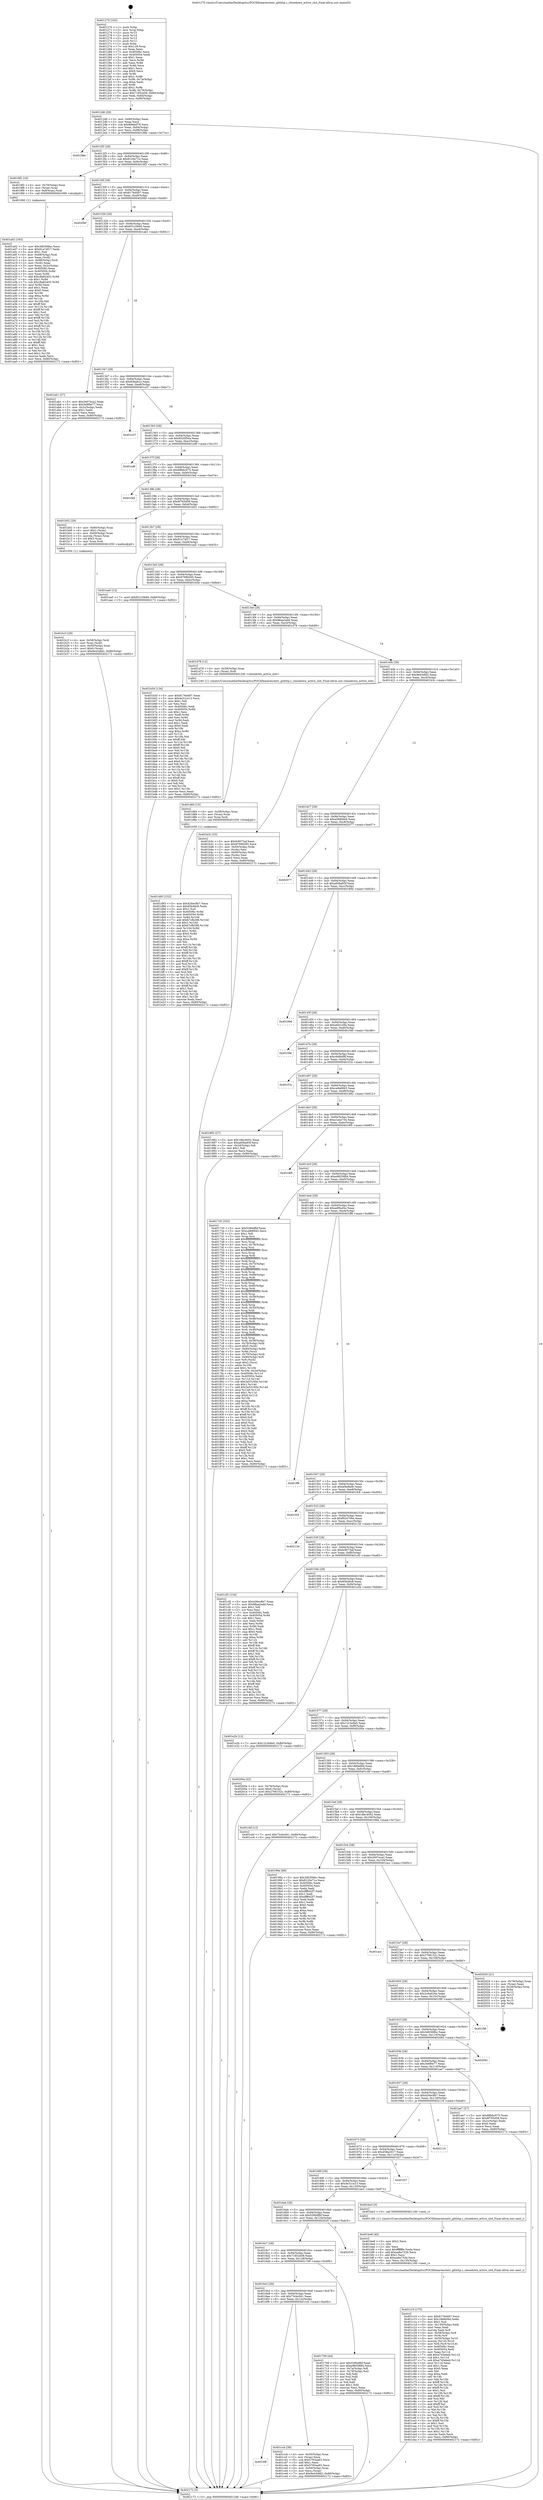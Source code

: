 digraph "0x401270" {
  label = "0x401270 (/mnt/c/Users/mathe/Desktop/tcc/POCII/binaries/extr_githttp.c_closedown_active_slot_Final-ollvm.out::main(0))"
  labelloc = "t"
  node[shape=record]

  Entry [label="",width=0.3,height=0.3,shape=circle,fillcolor=black,style=filled]
  "0x4012d6" [label="{
     0x4012d6 [29]\l
     | [instrs]\l
     &nbsp;&nbsp;0x4012d6 \<+3\>: mov -0x80(%rbp),%eax\l
     &nbsp;&nbsp;0x4012d9 \<+2\>: mov %eax,%ecx\l
     &nbsp;&nbsp;0x4012db \<+6\>: sub $0x806eef78,%ecx\l
     &nbsp;&nbsp;0x4012e1 \<+6\>: mov %eax,-0x94(%rbp)\l
     &nbsp;&nbsp;0x4012e7 \<+6\>: mov %ecx,-0x98(%rbp)\l
     &nbsp;&nbsp;0x4012ed \<+6\>: je 000000000040198e \<main+0x71e\>\l
  }"]
  "0x40198e" [label="{
     0x40198e\l
  }", style=dashed]
  "0x4012f3" [label="{
     0x4012f3 [28]\l
     | [instrs]\l
     &nbsp;&nbsp;0x4012f3 \<+5\>: jmp 00000000004012f8 \<main+0x88\>\l
     &nbsp;&nbsp;0x4012f8 \<+6\>: mov -0x94(%rbp),%eax\l
     &nbsp;&nbsp;0x4012fe \<+5\>: sub $0x8120e71e,%eax\l
     &nbsp;&nbsp;0x401303 \<+6\>: mov %eax,-0x9c(%rbp)\l
     &nbsp;&nbsp;0x401309 \<+6\>: je 00000000004019f2 \<main+0x782\>\l
  }"]
  Exit [label="",width=0.3,height=0.3,shape=circle,fillcolor=black,style=filled,peripheries=2]
  "0x4019f2" [label="{
     0x4019f2 [16]\l
     | [instrs]\l
     &nbsp;&nbsp;0x4019f2 \<+4\>: mov -0x70(%rbp),%rax\l
     &nbsp;&nbsp;0x4019f6 \<+3\>: mov (%rax),%rax\l
     &nbsp;&nbsp;0x4019f9 \<+4\>: mov 0x8(%rax),%rdi\l
     &nbsp;&nbsp;0x4019fd \<+5\>: call 0000000000401060 \<atoi@plt\>\l
     | [calls]\l
     &nbsp;&nbsp;0x401060 \{1\} (unknown)\l
  }"]
  "0x40130f" [label="{
     0x40130f [28]\l
     | [instrs]\l
     &nbsp;&nbsp;0x40130f \<+5\>: jmp 0000000000401314 \<main+0xa4\>\l
     &nbsp;&nbsp;0x401314 \<+6\>: mov -0x94(%rbp),%eax\l
     &nbsp;&nbsp;0x40131a \<+5\>: sub $0x8176d497,%eax\l
     &nbsp;&nbsp;0x40131f \<+6\>: mov %eax,-0xa0(%rbp)\l
     &nbsp;&nbsp;0x401325 \<+6\>: je 00000000004020bf \<main+0xe4f\>\l
  }"]
  "0x401d93" [label="{
     0x401d93 [152]\l
     | [instrs]\l
     &nbsp;&nbsp;0x401d93 \<+5\>: mov $0x426ec8b7,%ecx\l
     &nbsp;&nbsp;0x401d98 \<+5\>: mov $0x85b46c8,%edx\l
     &nbsp;&nbsp;0x401d9d \<+3\>: mov $0x1,%sil\l
     &nbsp;&nbsp;0x401da0 \<+8\>: mov 0x40506c,%r8d\l
     &nbsp;&nbsp;0x401da8 \<+8\>: mov 0x405054,%r9d\l
     &nbsp;&nbsp;0x401db0 \<+3\>: mov %r8d,%r10d\l
     &nbsp;&nbsp;0x401db3 \<+7\>: add $0xb7cfb298,%r10d\l
     &nbsp;&nbsp;0x401dba \<+4\>: sub $0x1,%r10d\l
     &nbsp;&nbsp;0x401dbe \<+7\>: sub $0xb7cfb298,%r10d\l
     &nbsp;&nbsp;0x401dc5 \<+4\>: imul %r10d,%r8d\l
     &nbsp;&nbsp;0x401dc9 \<+4\>: and $0x1,%r8d\l
     &nbsp;&nbsp;0x401dcd \<+4\>: cmp $0x0,%r8d\l
     &nbsp;&nbsp;0x401dd1 \<+4\>: sete %r11b\l
     &nbsp;&nbsp;0x401dd5 \<+4\>: cmp $0xa,%r9d\l
     &nbsp;&nbsp;0x401dd9 \<+3\>: setl %bl\l
     &nbsp;&nbsp;0x401ddc \<+3\>: mov %r11b,%r14b\l
     &nbsp;&nbsp;0x401ddf \<+4\>: xor $0xff,%r14b\l
     &nbsp;&nbsp;0x401de3 \<+3\>: mov %bl,%r15b\l
     &nbsp;&nbsp;0x401de6 \<+4\>: xor $0xff,%r15b\l
     &nbsp;&nbsp;0x401dea \<+4\>: xor $0x1,%sil\l
     &nbsp;&nbsp;0x401dee \<+3\>: mov %r14b,%r12b\l
     &nbsp;&nbsp;0x401df1 \<+4\>: and $0xff,%r12b\l
     &nbsp;&nbsp;0x401df5 \<+3\>: and %sil,%r11b\l
     &nbsp;&nbsp;0x401df8 \<+3\>: mov %r15b,%r13b\l
     &nbsp;&nbsp;0x401dfb \<+4\>: and $0xff,%r13b\l
     &nbsp;&nbsp;0x401dff \<+3\>: and %sil,%bl\l
     &nbsp;&nbsp;0x401e02 \<+3\>: or %r11b,%r12b\l
     &nbsp;&nbsp;0x401e05 \<+3\>: or %bl,%r13b\l
     &nbsp;&nbsp;0x401e08 \<+3\>: xor %r13b,%r12b\l
     &nbsp;&nbsp;0x401e0b \<+3\>: or %r15b,%r14b\l
     &nbsp;&nbsp;0x401e0e \<+4\>: xor $0xff,%r14b\l
     &nbsp;&nbsp;0x401e12 \<+4\>: or $0x1,%sil\l
     &nbsp;&nbsp;0x401e16 \<+3\>: and %sil,%r14b\l
     &nbsp;&nbsp;0x401e19 \<+3\>: or %r14b,%r12b\l
     &nbsp;&nbsp;0x401e1c \<+4\>: test $0x1,%r12b\l
     &nbsp;&nbsp;0x401e20 \<+3\>: cmovne %edx,%ecx\l
     &nbsp;&nbsp;0x401e23 \<+3\>: mov %ecx,-0x80(%rbp)\l
     &nbsp;&nbsp;0x401e26 \<+5\>: jmp 0000000000402172 \<main+0xf02\>\l
  }"]
  "0x4020bf" [label="{
     0x4020bf\l
  }", style=dashed]
  "0x40132b" [label="{
     0x40132b [28]\l
     | [instrs]\l
     &nbsp;&nbsp;0x40132b \<+5\>: jmp 0000000000401330 \<main+0xc0\>\l
     &nbsp;&nbsp;0x401330 \<+6\>: mov -0x94(%rbp),%eax\l
     &nbsp;&nbsp;0x401336 \<+5\>: sub $0x831c5840,%eax\l
     &nbsp;&nbsp;0x40133b \<+6\>: mov %eax,-0xa4(%rbp)\l
     &nbsp;&nbsp;0x401341 \<+6\>: je 0000000000401ab1 \<main+0x841\>\l
  }"]
  "0x401d84" [label="{
     0x401d84 [15]\l
     | [instrs]\l
     &nbsp;&nbsp;0x401d84 \<+4\>: mov -0x58(%rbp),%rax\l
     &nbsp;&nbsp;0x401d88 \<+3\>: mov (%rax),%rax\l
     &nbsp;&nbsp;0x401d8b \<+3\>: mov %rax,%rdi\l
     &nbsp;&nbsp;0x401d8e \<+5\>: call 0000000000401030 \<free@plt\>\l
     | [calls]\l
     &nbsp;&nbsp;0x401030 \{1\} (unknown)\l
  }"]
  "0x401ab1" [label="{
     0x401ab1 [27]\l
     | [instrs]\l
     &nbsp;&nbsp;0x401ab1 \<+5\>: mov $0x2607eca2,%eax\l
     &nbsp;&nbsp;0x401ab6 \<+5\>: mov $0x3e8f0e77,%ecx\l
     &nbsp;&nbsp;0x401abb \<+3\>: mov -0x2c(%rbp),%edx\l
     &nbsp;&nbsp;0x401abe \<+3\>: cmp $0x1,%edx\l
     &nbsp;&nbsp;0x401ac1 \<+3\>: cmovl %ecx,%eax\l
     &nbsp;&nbsp;0x401ac4 \<+3\>: mov %eax,-0x80(%rbp)\l
     &nbsp;&nbsp;0x401ac7 \<+5\>: jmp 0000000000402172 \<main+0xf02\>\l
  }"]
  "0x401347" [label="{
     0x401347 [28]\l
     | [instrs]\l
     &nbsp;&nbsp;0x401347 \<+5\>: jmp 000000000040134c \<main+0xdc\>\l
     &nbsp;&nbsp;0x40134c \<+6\>: mov -0x94(%rbp),%eax\l
     &nbsp;&nbsp;0x401352 \<+5\>: sub $0x83bafccc,%eax\l
     &nbsp;&nbsp;0x401357 \<+6\>: mov %eax,-0xa8(%rbp)\l
     &nbsp;&nbsp;0x40135d \<+6\>: je 0000000000401e37 \<main+0xbc7\>\l
  }"]
  "0x4016ff" [label="{
     0x4016ff\l
  }", style=dashed]
  "0x401e37" [label="{
     0x401e37\l
  }", style=dashed]
  "0x401363" [label="{
     0x401363 [28]\l
     | [instrs]\l
     &nbsp;&nbsp;0x401363 \<+5\>: jmp 0000000000401368 \<main+0xf8\>\l
     &nbsp;&nbsp;0x401368 \<+6\>: mov -0x94(%rbp),%eax\l
     &nbsp;&nbsp;0x40136e \<+5\>: sub $0x8520f5ea,%eax\l
     &nbsp;&nbsp;0x401373 \<+6\>: mov %eax,-0xac(%rbp)\l
     &nbsp;&nbsp;0x401379 \<+6\>: je 0000000000401e8f \<main+0xc1f\>\l
  }"]
  "0x401ccb" [label="{
     0x401ccb [39]\l
     | [instrs]\l
     &nbsp;&nbsp;0x401ccb \<+4\>: mov -0x50(%rbp),%rax\l
     &nbsp;&nbsp;0x401ccf \<+2\>: mov (%rax),%ecx\l
     &nbsp;&nbsp;0x401cd1 \<+6\>: sub $0x5793aa93,%ecx\l
     &nbsp;&nbsp;0x401cd7 \<+3\>: add $0x1,%ecx\l
     &nbsp;&nbsp;0x401cda \<+6\>: add $0x5793aa93,%ecx\l
     &nbsp;&nbsp;0x401ce0 \<+4\>: mov -0x50(%rbp),%rax\l
     &nbsp;&nbsp;0x401ce4 \<+2\>: mov %ecx,(%rax)\l
     &nbsp;&nbsp;0x401ce6 \<+7\>: movl $0x9e43dfd2,-0x80(%rbp)\l
     &nbsp;&nbsp;0x401ced \<+5\>: jmp 0000000000402172 \<main+0xf02\>\l
  }"]
  "0x401e8f" [label="{
     0x401e8f\l
  }", style=dashed]
  "0x40137f" [label="{
     0x40137f [28]\l
     | [instrs]\l
     &nbsp;&nbsp;0x40137f \<+5\>: jmp 0000000000401384 \<main+0x114\>\l
     &nbsp;&nbsp;0x401384 \<+6\>: mov -0x94(%rbp),%eax\l
     &nbsp;&nbsp;0x40138a \<+5\>: sub $0x88bbc075,%eax\l
     &nbsp;&nbsp;0x40138f \<+6\>: mov %eax,-0xb0(%rbp)\l
     &nbsp;&nbsp;0x401395 \<+6\>: je 0000000000401fed \<main+0xd7d\>\l
  }"]
  "0x401c10" [label="{
     0x401c10 [175]\l
     | [instrs]\l
     &nbsp;&nbsp;0x401c10 \<+5\>: mov $0x8176d497,%ecx\l
     &nbsp;&nbsp;0x401c15 \<+5\>: mov $0x186fe06d,%edx\l
     &nbsp;&nbsp;0x401c1a \<+3\>: mov $0x1,%sil\l
     &nbsp;&nbsp;0x401c1d \<+6\>: mov -0x130(%rbp),%edi\l
     &nbsp;&nbsp;0x401c23 \<+3\>: imul %eax,%edi\l
     &nbsp;&nbsp;0x401c26 \<+3\>: movslq %edi,%r8\l
     &nbsp;&nbsp;0x401c29 \<+4\>: mov -0x58(%rbp),%r9\l
     &nbsp;&nbsp;0x401c2d \<+3\>: mov (%r9),%r9\l
     &nbsp;&nbsp;0x401c30 \<+4\>: mov -0x50(%rbp),%r10\l
     &nbsp;&nbsp;0x401c34 \<+3\>: movslq (%r10),%r10\l
     &nbsp;&nbsp;0x401c37 \<+4\>: mov %r8,(%r9,%r10,8)\l
     &nbsp;&nbsp;0x401c3b \<+7\>: mov 0x40506c,%eax\l
     &nbsp;&nbsp;0x401c42 \<+7\>: mov 0x405054,%edi\l
     &nbsp;&nbsp;0x401c49 \<+3\>: mov %eax,%r11d\l
     &nbsp;&nbsp;0x401c4c \<+7\>: add $0xa745ebeb,%r11d\l
     &nbsp;&nbsp;0x401c53 \<+4\>: sub $0x1,%r11d\l
     &nbsp;&nbsp;0x401c57 \<+7\>: sub $0xa745ebeb,%r11d\l
     &nbsp;&nbsp;0x401c5e \<+4\>: imul %r11d,%eax\l
     &nbsp;&nbsp;0x401c62 \<+3\>: and $0x1,%eax\l
     &nbsp;&nbsp;0x401c65 \<+3\>: cmp $0x0,%eax\l
     &nbsp;&nbsp;0x401c68 \<+3\>: sete %bl\l
     &nbsp;&nbsp;0x401c6b \<+3\>: cmp $0xa,%edi\l
     &nbsp;&nbsp;0x401c6e \<+4\>: setl %r14b\l
     &nbsp;&nbsp;0x401c72 \<+3\>: mov %bl,%r15b\l
     &nbsp;&nbsp;0x401c75 \<+4\>: xor $0xff,%r15b\l
     &nbsp;&nbsp;0x401c79 \<+3\>: mov %r14b,%r12b\l
     &nbsp;&nbsp;0x401c7c \<+4\>: xor $0xff,%r12b\l
     &nbsp;&nbsp;0x401c80 \<+4\>: xor $0x1,%sil\l
     &nbsp;&nbsp;0x401c84 \<+3\>: mov %r15b,%r13b\l
     &nbsp;&nbsp;0x401c87 \<+4\>: and $0xff,%r13b\l
     &nbsp;&nbsp;0x401c8b \<+3\>: and %sil,%bl\l
     &nbsp;&nbsp;0x401c8e \<+3\>: mov %r12b,%al\l
     &nbsp;&nbsp;0x401c91 \<+2\>: and $0xff,%al\l
     &nbsp;&nbsp;0x401c93 \<+3\>: and %sil,%r14b\l
     &nbsp;&nbsp;0x401c96 \<+3\>: or %bl,%r13b\l
     &nbsp;&nbsp;0x401c99 \<+3\>: or %r14b,%al\l
     &nbsp;&nbsp;0x401c9c \<+3\>: xor %al,%r13b\l
     &nbsp;&nbsp;0x401c9f \<+3\>: or %r12b,%r15b\l
     &nbsp;&nbsp;0x401ca2 \<+4\>: xor $0xff,%r15b\l
     &nbsp;&nbsp;0x401ca6 \<+4\>: or $0x1,%sil\l
     &nbsp;&nbsp;0x401caa \<+3\>: and %sil,%r15b\l
     &nbsp;&nbsp;0x401cad \<+3\>: or %r15b,%r13b\l
     &nbsp;&nbsp;0x401cb0 \<+4\>: test $0x1,%r13b\l
     &nbsp;&nbsp;0x401cb4 \<+3\>: cmovne %edx,%ecx\l
     &nbsp;&nbsp;0x401cb7 \<+3\>: mov %ecx,-0x80(%rbp)\l
     &nbsp;&nbsp;0x401cba \<+5\>: jmp 0000000000402172 \<main+0xf02\>\l
  }"]
  "0x401fed" [label="{
     0x401fed\l
  }", style=dashed]
  "0x40139b" [label="{
     0x40139b [28]\l
     | [instrs]\l
     &nbsp;&nbsp;0x40139b \<+5\>: jmp 00000000004013a0 \<main+0x130\>\l
     &nbsp;&nbsp;0x4013a0 \<+6\>: mov -0x94(%rbp),%eax\l
     &nbsp;&nbsp;0x4013a6 \<+5\>: sub $0x8f765d58,%eax\l
     &nbsp;&nbsp;0x4013ab \<+6\>: mov %eax,-0xb4(%rbp)\l
     &nbsp;&nbsp;0x4013b1 \<+6\>: je 0000000000401b02 \<main+0x892\>\l
  }"]
  "0x401be8" [label="{
     0x401be8 [40]\l
     | [instrs]\l
     &nbsp;&nbsp;0x401be8 \<+5\>: mov $0x2,%ecx\l
     &nbsp;&nbsp;0x401bed \<+1\>: cltd\l
     &nbsp;&nbsp;0x401bee \<+2\>: idiv %ecx\l
     &nbsp;&nbsp;0x401bf0 \<+6\>: imul $0xfffffffe,%edx,%ecx\l
     &nbsp;&nbsp;0x401bf6 \<+6\>: add $0xea8a732b,%ecx\l
     &nbsp;&nbsp;0x401bfc \<+3\>: add $0x1,%ecx\l
     &nbsp;&nbsp;0x401bff \<+6\>: sub $0xea8a732b,%ecx\l
     &nbsp;&nbsp;0x401c05 \<+6\>: mov %ecx,-0x130(%rbp)\l
     &nbsp;&nbsp;0x401c0b \<+5\>: call 0000000000401160 \<next_i\>\l
     | [calls]\l
     &nbsp;&nbsp;0x401160 \{1\} (/mnt/c/Users/mathe/Desktop/tcc/POCII/binaries/extr_githttp.c_closedown_active_slot_Final-ollvm.out::next_i)\l
  }"]
  "0x401b02" [label="{
     0x401b02 [29]\l
     | [instrs]\l
     &nbsp;&nbsp;0x401b02 \<+4\>: mov -0x60(%rbp),%rax\l
     &nbsp;&nbsp;0x401b06 \<+6\>: movl $0x1,(%rax)\l
     &nbsp;&nbsp;0x401b0c \<+4\>: mov -0x60(%rbp),%rax\l
     &nbsp;&nbsp;0x401b10 \<+3\>: movslq (%rax),%rax\l
     &nbsp;&nbsp;0x401b13 \<+4\>: shl $0x3,%rax\l
     &nbsp;&nbsp;0x401b17 \<+3\>: mov %rax,%rdi\l
     &nbsp;&nbsp;0x401b1a \<+5\>: call 0000000000401050 \<malloc@plt\>\l
     | [calls]\l
     &nbsp;&nbsp;0x401050 \{1\} (unknown)\l
  }"]
  "0x4013b7" [label="{
     0x4013b7 [28]\l
     | [instrs]\l
     &nbsp;&nbsp;0x4013b7 \<+5\>: jmp 00000000004013bc \<main+0x14c\>\l
     &nbsp;&nbsp;0x4013bc \<+6\>: mov -0x94(%rbp),%eax\l
     &nbsp;&nbsp;0x4013c2 \<+5\>: sub $0x91a74f17,%eax\l
     &nbsp;&nbsp;0x4013c7 \<+6\>: mov %eax,-0xb8(%rbp)\l
     &nbsp;&nbsp;0x4013cd \<+6\>: je 0000000000401aa5 \<main+0x835\>\l
  }"]
  "0x401b1f" [label="{
     0x401b1f [29]\l
     | [instrs]\l
     &nbsp;&nbsp;0x401b1f \<+4\>: mov -0x58(%rbp),%rdi\l
     &nbsp;&nbsp;0x401b23 \<+3\>: mov %rax,(%rdi)\l
     &nbsp;&nbsp;0x401b26 \<+4\>: mov -0x50(%rbp),%rax\l
     &nbsp;&nbsp;0x401b2a \<+6\>: movl $0x0,(%rax)\l
     &nbsp;&nbsp;0x401b30 \<+7\>: movl $0x9e43dfd2,-0x80(%rbp)\l
     &nbsp;&nbsp;0x401b37 \<+5\>: jmp 0000000000402172 \<main+0xf02\>\l
  }"]
  "0x401aa5" [label="{
     0x401aa5 [12]\l
     | [instrs]\l
     &nbsp;&nbsp;0x401aa5 \<+7\>: movl $0x831c5840,-0x80(%rbp)\l
     &nbsp;&nbsp;0x401aac \<+5\>: jmp 0000000000402172 \<main+0xf02\>\l
  }"]
  "0x4013d3" [label="{
     0x4013d3 [28]\l
     | [instrs]\l
     &nbsp;&nbsp;0x4013d3 \<+5\>: jmp 00000000004013d8 \<main+0x168\>\l
     &nbsp;&nbsp;0x4013d8 \<+6\>: mov -0x94(%rbp),%eax\l
     &nbsp;&nbsp;0x4013de \<+5\>: sub $0x97690265,%eax\l
     &nbsp;&nbsp;0x4013e3 \<+6\>: mov %eax,-0xbc(%rbp)\l
     &nbsp;&nbsp;0x4013e9 \<+6\>: je 0000000000401b5d \<main+0x8ed\>\l
  }"]
  "0x401a02" [label="{
     0x401a02 [163]\l
     | [instrs]\l
     &nbsp;&nbsp;0x401a02 \<+5\>: mov $0x3d0306bc,%ecx\l
     &nbsp;&nbsp;0x401a07 \<+5\>: mov $0x91a74f17,%edx\l
     &nbsp;&nbsp;0x401a0c \<+3\>: mov $0x1,%sil\l
     &nbsp;&nbsp;0x401a0f \<+4\>: mov -0x68(%rbp),%rdi\l
     &nbsp;&nbsp;0x401a13 \<+2\>: mov %eax,(%rdi)\l
     &nbsp;&nbsp;0x401a15 \<+4\>: mov -0x68(%rbp),%rdi\l
     &nbsp;&nbsp;0x401a19 \<+2\>: mov (%rdi),%eax\l
     &nbsp;&nbsp;0x401a1b \<+3\>: mov %eax,-0x2c(%rbp)\l
     &nbsp;&nbsp;0x401a1e \<+7\>: mov 0x40506c,%eax\l
     &nbsp;&nbsp;0x401a25 \<+8\>: mov 0x405054,%r8d\l
     &nbsp;&nbsp;0x401a2d \<+3\>: mov %eax,%r9d\l
     &nbsp;&nbsp;0x401a30 \<+7\>: add $0xc8a82403,%r9d\l
     &nbsp;&nbsp;0x401a37 \<+4\>: sub $0x1,%r9d\l
     &nbsp;&nbsp;0x401a3b \<+7\>: sub $0xc8a82403,%r9d\l
     &nbsp;&nbsp;0x401a42 \<+4\>: imul %r9d,%eax\l
     &nbsp;&nbsp;0x401a46 \<+3\>: and $0x1,%eax\l
     &nbsp;&nbsp;0x401a49 \<+3\>: cmp $0x0,%eax\l
     &nbsp;&nbsp;0x401a4c \<+4\>: sete %r10b\l
     &nbsp;&nbsp;0x401a50 \<+4\>: cmp $0xa,%r8d\l
     &nbsp;&nbsp;0x401a54 \<+4\>: setl %r11b\l
     &nbsp;&nbsp;0x401a58 \<+3\>: mov %r10b,%bl\l
     &nbsp;&nbsp;0x401a5b \<+3\>: xor $0xff,%bl\l
     &nbsp;&nbsp;0x401a5e \<+3\>: mov %r11b,%r14b\l
     &nbsp;&nbsp;0x401a61 \<+4\>: xor $0xff,%r14b\l
     &nbsp;&nbsp;0x401a65 \<+4\>: xor $0x1,%sil\l
     &nbsp;&nbsp;0x401a69 \<+3\>: mov %bl,%r15b\l
     &nbsp;&nbsp;0x401a6c \<+4\>: and $0xff,%r15b\l
     &nbsp;&nbsp;0x401a70 \<+3\>: and %sil,%r10b\l
     &nbsp;&nbsp;0x401a73 \<+3\>: mov %r14b,%r12b\l
     &nbsp;&nbsp;0x401a76 \<+4\>: and $0xff,%r12b\l
     &nbsp;&nbsp;0x401a7a \<+3\>: and %sil,%r11b\l
     &nbsp;&nbsp;0x401a7d \<+3\>: or %r10b,%r15b\l
     &nbsp;&nbsp;0x401a80 \<+3\>: or %r11b,%r12b\l
     &nbsp;&nbsp;0x401a83 \<+3\>: xor %r12b,%r15b\l
     &nbsp;&nbsp;0x401a86 \<+3\>: or %r14b,%bl\l
     &nbsp;&nbsp;0x401a89 \<+3\>: xor $0xff,%bl\l
     &nbsp;&nbsp;0x401a8c \<+4\>: or $0x1,%sil\l
     &nbsp;&nbsp;0x401a90 \<+3\>: and %sil,%bl\l
     &nbsp;&nbsp;0x401a93 \<+3\>: or %bl,%r15b\l
     &nbsp;&nbsp;0x401a96 \<+4\>: test $0x1,%r15b\l
     &nbsp;&nbsp;0x401a9a \<+3\>: cmovne %edx,%ecx\l
     &nbsp;&nbsp;0x401a9d \<+3\>: mov %ecx,-0x80(%rbp)\l
     &nbsp;&nbsp;0x401aa0 \<+5\>: jmp 0000000000402172 \<main+0xf02\>\l
  }"]
  "0x401b5d" [label="{
     0x401b5d [134]\l
     | [instrs]\l
     &nbsp;&nbsp;0x401b5d \<+5\>: mov $0x8176d497,%eax\l
     &nbsp;&nbsp;0x401b62 \<+5\>: mov $0x4e31ce13,%ecx\l
     &nbsp;&nbsp;0x401b67 \<+2\>: mov $0x1,%dl\l
     &nbsp;&nbsp;0x401b69 \<+2\>: xor %esi,%esi\l
     &nbsp;&nbsp;0x401b6b \<+7\>: mov 0x40506c,%edi\l
     &nbsp;&nbsp;0x401b72 \<+8\>: mov 0x405054,%r8d\l
     &nbsp;&nbsp;0x401b7a \<+3\>: sub $0x1,%esi\l
     &nbsp;&nbsp;0x401b7d \<+3\>: mov %edi,%r9d\l
     &nbsp;&nbsp;0x401b80 \<+3\>: add %esi,%r9d\l
     &nbsp;&nbsp;0x401b83 \<+4\>: imul %r9d,%edi\l
     &nbsp;&nbsp;0x401b87 \<+3\>: and $0x1,%edi\l
     &nbsp;&nbsp;0x401b8a \<+3\>: cmp $0x0,%edi\l
     &nbsp;&nbsp;0x401b8d \<+4\>: sete %r10b\l
     &nbsp;&nbsp;0x401b91 \<+4\>: cmp $0xa,%r8d\l
     &nbsp;&nbsp;0x401b95 \<+4\>: setl %r11b\l
     &nbsp;&nbsp;0x401b99 \<+3\>: mov %r10b,%bl\l
     &nbsp;&nbsp;0x401b9c \<+3\>: xor $0xff,%bl\l
     &nbsp;&nbsp;0x401b9f \<+3\>: mov %r11b,%r14b\l
     &nbsp;&nbsp;0x401ba2 \<+4\>: xor $0xff,%r14b\l
     &nbsp;&nbsp;0x401ba6 \<+3\>: xor $0x0,%dl\l
     &nbsp;&nbsp;0x401ba9 \<+3\>: mov %bl,%r15b\l
     &nbsp;&nbsp;0x401bac \<+4\>: and $0x0,%r15b\l
     &nbsp;&nbsp;0x401bb0 \<+3\>: and %dl,%r10b\l
     &nbsp;&nbsp;0x401bb3 \<+3\>: mov %r14b,%r12b\l
     &nbsp;&nbsp;0x401bb6 \<+4\>: and $0x0,%r12b\l
     &nbsp;&nbsp;0x401bba \<+3\>: and %dl,%r11b\l
     &nbsp;&nbsp;0x401bbd \<+3\>: or %r10b,%r15b\l
     &nbsp;&nbsp;0x401bc0 \<+3\>: or %r11b,%r12b\l
     &nbsp;&nbsp;0x401bc3 \<+3\>: xor %r12b,%r15b\l
     &nbsp;&nbsp;0x401bc6 \<+3\>: or %r14b,%bl\l
     &nbsp;&nbsp;0x401bc9 \<+3\>: xor $0xff,%bl\l
     &nbsp;&nbsp;0x401bcc \<+3\>: or $0x0,%dl\l
     &nbsp;&nbsp;0x401bcf \<+2\>: and %dl,%bl\l
     &nbsp;&nbsp;0x401bd1 \<+3\>: or %bl,%r15b\l
     &nbsp;&nbsp;0x401bd4 \<+4\>: test $0x1,%r15b\l
     &nbsp;&nbsp;0x401bd8 \<+3\>: cmovne %ecx,%eax\l
     &nbsp;&nbsp;0x401bdb \<+3\>: mov %eax,-0x80(%rbp)\l
     &nbsp;&nbsp;0x401bde \<+5\>: jmp 0000000000402172 \<main+0xf02\>\l
  }"]
  "0x4013ef" [label="{
     0x4013ef [28]\l
     | [instrs]\l
     &nbsp;&nbsp;0x4013ef \<+5\>: jmp 00000000004013f4 \<main+0x184\>\l
     &nbsp;&nbsp;0x4013f4 \<+6\>: mov -0x94(%rbp),%eax\l
     &nbsp;&nbsp;0x4013fa \<+5\>: sub $0x98aa2edd,%eax\l
     &nbsp;&nbsp;0x4013ff \<+6\>: mov %eax,-0xc0(%rbp)\l
     &nbsp;&nbsp;0x401405 \<+6\>: je 0000000000401d78 \<main+0xb08\>\l
  }"]
  "0x401270" [label="{
     0x401270 [102]\l
     | [instrs]\l
     &nbsp;&nbsp;0x401270 \<+1\>: push %rbp\l
     &nbsp;&nbsp;0x401271 \<+3\>: mov %rsp,%rbp\l
     &nbsp;&nbsp;0x401274 \<+2\>: push %r15\l
     &nbsp;&nbsp;0x401276 \<+2\>: push %r14\l
     &nbsp;&nbsp;0x401278 \<+2\>: push %r13\l
     &nbsp;&nbsp;0x40127a \<+2\>: push %r12\l
     &nbsp;&nbsp;0x40127c \<+1\>: push %rbx\l
     &nbsp;&nbsp;0x40127d \<+7\>: sub $0x128,%rsp\l
     &nbsp;&nbsp;0x401284 \<+2\>: xor %eax,%eax\l
     &nbsp;&nbsp;0x401286 \<+7\>: mov 0x40506c,%ecx\l
     &nbsp;&nbsp;0x40128d \<+7\>: mov 0x405054,%edx\l
     &nbsp;&nbsp;0x401294 \<+3\>: sub $0x1,%eax\l
     &nbsp;&nbsp;0x401297 \<+3\>: mov %ecx,%r8d\l
     &nbsp;&nbsp;0x40129a \<+3\>: add %eax,%r8d\l
     &nbsp;&nbsp;0x40129d \<+4\>: imul %r8d,%ecx\l
     &nbsp;&nbsp;0x4012a1 \<+3\>: and $0x1,%ecx\l
     &nbsp;&nbsp;0x4012a4 \<+3\>: cmp $0x0,%ecx\l
     &nbsp;&nbsp;0x4012a7 \<+4\>: sete %r9b\l
     &nbsp;&nbsp;0x4012ab \<+4\>: and $0x1,%r9b\l
     &nbsp;&nbsp;0x4012af \<+4\>: mov %r9b,-0x7a(%rbp)\l
     &nbsp;&nbsp;0x4012b3 \<+3\>: cmp $0xa,%edx\l
     &nbsp;&nbsp;0x4012b6 \<+4\>: setl %r9b\l
     &nbsp;&nbsp;0x4012ba \<+4\>: and $0x1,%r9b\l
     &nbsp;&nbsp;0x4012be \<+4\>: mov %r9b,-0x79(%rbp)\l
     &nbsp;&nbsp;0x4012c2 \<+7\>: movl $0x71852e58,-0x80(%rbp)\l
     &nbsp;&nbsp;0x4012c9 \<+6\>: mov %edi,-0x84(%rbp)\l
     &nbsp;&nbsp;0x4012cf \<+7\>: mov %rsi,-0x90(%rbp)\l
  }"]
  "0x401d78" [label="{
     0x401d78 [12]\l
     | [instrs]\l
     &nbsp;&nbsp;0x401d78 \<+4\>: mov -0x58(%rbp),%rax\l
     &nbsp;&nbsp;0x401d7c \<+3\>: mov (%rax),%rdi\l
     &nbsp;&nbsp;0x401d7f \<+5\>: call 0000000000401240 \<closedown_active_slot\>\l
     | [calls]\l
     &nbsp;&nbsp;0x401240 \{1\} (/mnt/c/Users/mathe/Desktop/tcc/POCII/binaries/extr_githttp.c_closedown_active_slot_Final-ollvm.out::closedown_active_slot)\l
  }"]
  "0x40140b" [label="{
     0x40140b [28]\l
     | [instrs]\l
     &nbsp;&nbsp;0x40140b \<+5\>: jmp 0000000000401410 \<main+0x1a0\>\l
     &nbsp;&nbsp;0x401410 \<+6\>: mov -0x94(%rbp),%eax\l
     &nbsp;&nbsp;0x401416 \<+5\>: sub $0x9e43dfd2,%eax\l
     &nbsp;&nbsp;0x40141b \<+6\>: mov %eax,-0xc4(%rbp)\l
     &nbsp;&nbsp;0x401421 \<+6\>: je 0000000000401b3c \<main+0x8cc\>\l
  }"]
  "0x402172" [label="{
     0x402172 [5]\l
     | [instrs]\l
     &nbsp;&nbsp;0x402172 \<+5\>: jmp 00000000004012d6 \<main+0x66\>\l
  }"]
  "0x401b3c" [label="{
     0x401b3c [33]\l
     | [instrs]\l
     &nbsp;&nbsp;0x401b3c \<+5\>: mov $0xfc9073af,%eax\l
     &nbsp;&nbsp;0x401b41 \<+5\>: mov $0x97690265,%ecx\l
     &nbsp;&nbsp;0x401b46 \<+4\>: mov -0x50(%rbp),%rdx\l
     &nbsp;&nbsp;0x401b4a \<+2\>: mov (%rdx),%esi\l
     &nbsp;&nbsp;0x401b4c \<+4\>: mov -0x60(%rbp),%rdx\l
     &nbsp;&nbsp;0x401b50 \<+2\>: cmp (%rdx),%esi\l
     &nbsp;&nbsp;0x401b52 \<+3\>: cmovl %ecx,%eax\l
     &nbsp;&nbsp;0x401b55 \<+3\>: mov %eax,-0x80(%rbp)\l
     &nbsp;&nbsp;0x401b58 \<+5\>: jmp 0000000000402172 \<main+0xf02\>\l
  }"]
  "0x401427" [label="{
     0x401427 [28]\l
     | [instrs]\l
     &nbsp;&nbsp;0x401427 \<+5\>: jmp 000000000040142c \<main+0x1bc\>\l
     &nbsp;&nbsp;0x40142c \<+6\>: mov -0x94(%rbp),%eax\l
     &nbsp;&nbsp;0x401432 \<+5\>: sub $0xa5660dc6,%eax\l
     &nbsp;&nbsp;0x401437 \<+6\>: mov %eax,-0xc8(%rbp)\l
     &nbsp;&nbsp;0x40143d \<+6\>: je 0000000000402077 \<main+0xe07\>\l
  }"]
  "0x4016e3" [label="{
     0x4016e3 [28]\l
     | [instrs]\l
     &nbsp;&nbsp;0x4016e3 \<+5\>: jmp 00000000004016e8 \<main+0x478\>\l
     &nbsp;&nbsp;0x4016e8 \<+6\>: mov -0x94(%rbp),%eax\l
     &nbsp;&nbsp;0x4016ee \<+5\>: sub $0x73cbc041,%eax\l
     &nbsp;&nbsp;0x4016f3 \<+6\>: mov %eax,-0x12c(%rbp)\l
     &nbsp;&nbsp;0x4016f9 \<+6\>: je 0000000000401ccb \<main+0xa5b\>\l
  }"]
  "0x402077" [label="{
     0x402077\l
  }", style=dashed]
  "0x401443" [label="{
     0x401443 [28]\l
     | [instrs]\l
     &nbsp;&nbsp;0x401443 \<+5\>: jmp 0000000000401448 \<main+0x1d8\>\l
     &nbsp;&nbsp;0x401448 \<+6\>: mov -0x94(%rbp),%eax\l
     &nbsp;&nbsp;0x40144e \<+5\>: sub $0xa60ba93f,%eax\l
     &nbsp;&nbsp;0x401453 \<+6\>: mov %eax,-0xcc(%rbp)\l
     &nbsp;&nbsp;0x401459 \<+6\>: je 000000000040189d \<main+0x62d\>\l
  }"]
  "0x401709" [label="{
     0x401709 [44]\l
     | [instrs]\l
     &nbsp;&nbsp;0x401709 \<+5\>: mov $0x5280dfbf,%eax\l
     &nbsp;&nbsp;0x40170e \<+5\>: mov $0xe9835884,%ecx\l
     &nbsp;&nbsp;0x401713 \<+3\>: mov -0x7a(%rbp),%dl\l
     &nbsp;&nbsp;0x401716 \<+4\>: mov -0x79(%rbp),%sil\l
     &nbsp;&nbsp;0x40171a \<+3\>: mov %dl,%dil\l
     &nbsp;&nbsp;0x40171d \<+3\>: and %sil,%dil\l
     &nbsp;&nbsp;0x401720 \<+3\>: xor %sil,%dl\l
     &nbsp;&nbsp;0x401723 \<+3\>: or %dl,%dil\l
     &nbsp;&nbsp;0x401726 \<+4\>: test $0x1,%dil\l
     &nbsp;&nbsp;0x40172a \<+3\>: cmovne %ecx,%eax\l
     &nbsp;&nbsp;0x40172d \<+3\>: mov %eax,-0x80(%rbp)\l
     &nbsp;&nbsp;0x401730 \<+5\>: jmp 0000000000402172 \<main+0xf02\>\l
  }"]
  "0x40189d" [label="{
     0x40189d\l
  }", style=dashed]
  "0x40145f" [label="{
     0x40145f [28]\l
     | [instrs]\l
     &nbsp;&nbsp;0x40145f \<+5\>: jmp 0000000000401464 \<main+0x1f4\>\l
     &nbsp;&nbsp;0x401464 \<+6\>: mov -0x94(%rbp),%eax\l
     &nbsp;&nbsp;0x40146a \<+5\>: sub $0xa6d1c0fa,%eax\l
     &nbsp;&nbsp;0x40146f \<+6\>: mov %eax,-0xd0(%rbp)\l
     &nbsp;&nbsp;0x401475 \<+6\>: je 0000000000401f48 \<main+0xcd8\>\l
  }"]
  "0x4016c7" [label="{
     0x4016c7 [28]\l
     | [instrs]\l
     &nbsp;&nbsp;0x4016c7 \<+5\>: jmp 00000000004016cc \<main+0x45c\>\l
     &nbsp;&nbsp;0x4016cc \<+6\>: mov -0x94(%rbp),%eax\l
     &nbsp;&nbsp;0x4016d2 \<+5\>: sub $0x71852e58,%eax\l
     &nbsp;&nbsp;0x4016d7 \<+6\>: mov %eax,-0x128(%rbp)\l
     &nbsp;&nbsp;0x4016dd \<+6\>: je 0000000000401709 \<main+0x499\>\l
  }"]
  "0x401f48" [label="{
     0x401f48\l
  }", style=dashed]
  "0x40147b" [label="{
     0x40147b [28]\l
     | [instrs]\l
     &nbsp;&nbsp;0x40147b \<+5\>: jmp 0000000000401480 \<main+0x210\>\l
     &nbsp;&nbsp;0x401480 \<+6\>: mov -0x94(%rbp),%eax\l
     &nbsp;&nbsp;0x401486 \<+5\>: sub $0xc6d6bf9f,%eax\l
     &nbsp;&nbsp;0x40148b \<+6\>: mov %eax,-0xd4(%rbp)\l
     &nbsp;&nbsp;0x401491 \<+6\>: je 0000000000401f1b \<main+0xcab\>\l
  }"]
  "0x402035" [label="{
     0x402035\l
  }", style=dashed]
  "0x401f1b" [label="{
     0x401f1b\l
  }", style=dashed]
  "0x401497" [label="{
     0x401497 [28]\l
     | [instrs]\l
     &nbsp;&nbsp;0x401497 \<+5\>: jmp 000000000040149c \<main+0x22c\>\l
     &nbsp;&nbsp;0x40149c \<+6\>: mov -0x94(%rbp),%eax\l
     &nbsp;&nbsp;0x4014a2 \<+5\>: sub $0xca9e6843,%eax\l
     &nbsp;&nbsp;0x4014a7 \<+6\>: mov %eax,-0xd8(%rbp)\l
     &nbsp;&nbsp;0x4014ad \<+6\>: je 0000000000401882 \<main+0x612\>\l
  }"]
  "0x4016ab" [label="{
     0x4016ab [28]\l
     | [instrs]\l
     &nbsp;&nbsp;0x4016ab \<+5\>: jmp 00000000004016b0 \<main+0x440\>\l
     &nbsp;&nbsp;0x4016b0 \<+6\>: mov -0x94(%rbp),%eax\l
     &nbsp;&nbsp;0x4016b6 \<+5\>: sub $0x5280dfbf,%eax\l
     &nbsp;&nbsp;0x4016bb \<+6\>: mov %eax,-0x124(%rbp)\l
     &nbsp;&nbsp;0x4016c1 \<+6\>: je 0000000000402035 \<main+0xdc5\>\l
  }"]
  "0x401882" [label="{
     0x401882 [27]\l
     | [instrs]\l
     &nbsp;&nbsp;0x401882 \<+5\>: mov $0x18bc4052,%eax\l
     &nbsp;&nbsp;0x401887 \<+5\>: mov $0xa60ba93f,%ecx\l
     &nbsp;&nbsp;0x40188c \<+3\>: mov -0x2d(%rbp),%dl\l
     &nbsp;&nbsp;0x40188f \<+3\>: test $0x1,%dl\l
     &nbsp;&nbsp;0x401892 \<+3\>: cmovne %ecx,%eax\l
     &nbsp;&nbsp;0x401895 \<+3\>: mov %eax,-0x80(%rbp)\l
     &nbsp;&nbsp;0x401898 \<+5\>: jmp 0000000000402172 \<main+0xf02\>\l
  }"]
  "0x4014b3" [label="{
     0x4014b3 [28]\l
     | [instrs]\l
     &nbsp;&nbsp;0x4014b3 \<+5\>: jmp 00000000004014b8 \<main+0x248\>\l
     &nbsp;&nbsp;0x4014b8 \<+6\>: mov -0x94(%rbp),%eax\l
     &nbsp;&nbsp;0x4014be \<+5\>: sub $0xe1eee734,%eax\l
     &nbsp;&nbsp;0x4014c3 \<+6\>: mov %eax,-0xdc(%rbp)\l
     &nbsp;&nbsp;0x4014c9 \<+6\>: je 00000000004018f5 \<main+0x685\>\l
  }"]
  "0x401be3" [label="{
     0x401be3 [5]\l
     | [instrs]\l
     &nbsp;&nbsp;0x401be3 \<+5\>: call 0000000000401160 \<next_i\>\l
     | [calls]\l
     &nbsp;&nbsp;0x401160 \{1\} (/mnt/c/Users/mathe/Desktop/tcc/POCII/binaries/extr_githttp.c_closedown_active_slot_Final-ollvm.out::next_i)\l
  }"]
  "0x4018f5" [label="{
     0x4018f5\l
  }", style=dashed]
  "0x4014cf" [label="{
     0x4014cf [28]\l
     | [instrs]\l
     &nbsp;&nbsp;0x4014cf \<+5\>: jmp 00000000004014d4 \<main+0x264\>\l
     &nbsp;&nbsp;0x4014d4 \<+6\>: mov -0x94(%rbp),%eax\l
     &nbsp;&nbsp;0x4014da \<+5\>: sub $0xe9835884,%eax\l
     &nbsp;&nbsp;0x4014df \<+6\>: mov %eax,-0xe0(%rbp)\l
     &nbsp;&nbsp;0x4014e5 \<+6\>: je 0000000000401735 \<main+0x4c5\>\l
  }"]
  "0x40168f" [label="{
     0x40168f [28]\l
     | [instrs]\l
     &nbsp;&nbsp;0x40168f \<+5\>: jmp 0000000000401694 \<main+0x424\>\l
     &nbsp;&nbsp;0x401694 \<+6\>: mov -0x94(%rbp),%eax\l
     &nbsp;&nbsp;0x40169a \<+5\>: sub $0x4e31ce13,%eax\l
     &nbsp;&nbsp;0x40169f \<+6\>: mov %eax,-0x120(%rbp)\l
     &nbsp;&nbsp;0x4016a5 \<+6\>: je 0000000000401be3 \<main+0x973\>\l
  }"]
  "0x401735" [label="{
     0x401735 [333]\l
     | [instrs]\l
     &nbsp;&nbsp;0x401735 \<+5\>: mov $0x5280dfbf,%eax\l
     &nbsp;&nbsp;0x40173a \<+5\>: mov $0xca9e6843,%ecx\l
     &nbsp;&nbsp;0x40173f \<+2\>: mov $0x1,%dl\l
     &nbsp;&nbsp;0x401741 \<+3\>: mov %rsp,%rsi\l
     &nbsp;&nbsp;0x401744 \<+4\>: add $0xfffffffffffffff0,%rsi\l
     &nbsp;&nbsp;0x401748 \<+3\>: mov %rsi,%rsp\l
     &nbsp;&nbsp;0x40174b \<+4\>: mov %rsi,-0x78(%rbp)\l
     &nbsp;&nbsp;0x40174f \<+3\>: mov %rsp,%rsi\l
     &nbsp;&nbsp;0x401752 \<+4\>: add $0xfffffffffffffff0,%rsi\l
     &nbsp;&nbsp;0x401756 \<+3\>: mov %rsi,%rsp\l
     &nbsp;&nbsp;0x401759 \<+3\>: mov %rsp,%rdi\l
     &nbsp;&nbsp;0x40175c \<+4\>: add $0xfffffffffffffff0,%rdi\l
     &nbsp;&nbsp;0x401760 \<+3\>: mov %rdi,%rsp\l
     &nbsp;&nbsp;0x401763 \<+4\>: mov %rdi,-0x70(%rbp)\l
     &nbsp;&nbsp;0x401767 \<+3\>: mov %rsp,%rdi\l
     &nbsp;&nbsp;0x40176a \<+4\>: add $0xfffffffffffffff0,%rdi\l
     &nbsp;&nbsp;0x40176e \<+3\>: mov %rdi,%rsp\l
     &nbsp;&nbsp;0x401771 \<+4\>: mov %rdi,-0x68(%rbp)\l
     &nbsp;&nbsp;0x401775 \<+3\>: mov %rsp,%rdi\l
     &nbsp;&nbsp;0x401778 \<+4\>: add $0xfffffffffffffff0,%rdi\l
     &nbsp;&nbsp;0x40177c \<+3\>: mov %rdi,%rsp\l
     &nbsp;&nbsp;0x40177f \<+4\>: mov %rdi,-0x60(%rbp)\l
     &nbsp;&nbsp;0x401783 \<+3\>: mov %rsp,%rdi\l
     &nbsp;&nbsp;0x401786 \<+4\>: add $0xfffffffffffffff0,%rdi\l
     &nbsp;&nbsp;0x40178a \<+3\>: mov %rdi,%rsp\l
     &nbsp;&nbsp;0x40178d \<+4\>: mov %rdi,-0x58(%rbp)\l
     &nbsp;&nbsp;0x401791 \<+3\>: mov %rsp,%rdi\l
     &nbsp;&nbsp;0x401794 \<+4\>: add $0xfffffffffffffff0,%rdi\l
     &nbsp;&nbsp;0x401798 \<+3\>: mov %rdi,%rsp\l
     &nbsp;&nbsp;0x40179b \<+4\>: mov %rdi,-0x50(%rbp)\l
     &nbsp;&nbsp;0x40179f \<+3\>: mov %rsp,%rdi\l
     &nbsp;&nbsp;0x4017a2 \<+4\>: add $0xfffffffffffffff0,%rdi\l
     &nbsp;&nbsp;0x4017a6 \<+3\>: mov %rdi,%rsp\l
     &nbsp;&nbsp;0x4017a9 \<+4\>: mov %rdi,-0x48(%rbp)\l
     &nbsp;&nbsp;0x4017ad \<+3\>: mov %rsp,%rdi\l
     &nbsp;&nbsp;0x4017b0 \<+4\>: add $0xfffffffffffffff0,%rdi\l
     &nbsp;&nbsp;0x4017b4 \<+3\>: mov %rdi,%rsp\l
     &nbsp;&nbsp;0x4017b7 \<+4\>: mov %rdi,-0x40(%rbp)\l
     &nbsp;&nbsp;0x4017bb \<+3\>: mov %rsp,%rdi\l
     &nbsp;&nbsp;0x4017be \<+4\>: add $0xfffffffffffffff0,%rdi\l
     &nbsp;&nbsp;0x4017c2 \<+3\>: mov %rdi,%rsp\l
     &nbsp;&nbsp;0x4017c5 \<+4\>: mov %rdi,-0x38(%rbp)\l
     &nbsp;&nbsp;0x4017c9 \<+4\>: mov -0x78(%rbp),%rdi\l
     &nbsp;&nbsp;0x4017cd \<+6\>: movl $0x0,(%rdi)\l
     &nbsp;&nbsp;0x4017d3 \<+7\>: mov -0x84(%rbp),%r8d\l
     &nbsp;&nbsp;0x4017da \<+3\>: mov %r8d,(%rsi)\l
     &nbsp;&nbsp;0x4017dd \<+4\>: mov -0x70(%rbp),%rdi\l
     &nbsp;&nbsp;0x4017e1 \<+7\>: mov -0x90(%rbp),%r9\l
     &nbsp;&nbsp;0x4017e8 \<+3\>: mov %r9,(%rdi)\l
     &nbsp;&nbsp;0x4017eb \<+3\>: cmpl $0x2,(%rsi)\l
     &nbsp;&nbsp;0x4017ee \<+4\>: setne %r10b\l
     &nbsp;&nbsp;0x4017f2 \<+4\>: and $0x1,%r10b\l
     &nbsp;&nbsp;0x4017f6 \<+4\>: mov %r10b,-0x2d(%rbp)\l
     &nbsp;&nbsp;0x4017fa \<+8\>: mov 0x40506c,%r11d\l
     &nbsp;&nbsp;0x401802 \<+7\>: mov 0x405054,%ebx\l
     &nbsp;&nbsp;0x401809 \<+3\>: mov %r11d,%r14d\l
     &nbsp;&nbsp;0x40180c \<+7\>: sub $0x3a53160e,%r14d\l
     &nbsp;&nbsp;0x401813 \<+4\>: sub $0x1,%r14d\l
     &nbsp;&nbsp;0x401817 \<+7\>: add $0x3a53160e,%r14d\l
     &nbsp;&nbsp;0x40181e \<+4\>: imul %r14d,%r11d\l
     &nbsp;&nbsp;0x401822 \<+4\>: and $0x1,%r11d\l
     &nbsp;&nbsp;0x401826 \<+4\>: cmp $0x0,%r11d\l
     &nbsp;&nbsp;0x40182a \<+4\>: sete %r10b\l
     &nbsp;&nbsp;0x40182e \<+3\>: cmp $0xa,%ebx\l
     &nbsp;&nbsp;0x401831 \<+4\>: setl %r15b\l
     &nbsp;&nbsp;0x401835 \<+3\>: mov %r10b,%r12b\l
     &nbsp;&nbsp;0x401838 \<+4\>: xor $0xff,%r12b\l
     &nbsp;&nbsp;0x40183c \<+3\>: mov %r15b,%r13b\l
     &nbsp;&nbsp;0x40183f \<+4\>: xor $0xff,%r13b\l
     &nbsp;&nbsp;0x401843 \<+3\>: xor $0x0,%dl\l
     &nbsp;&nbsp;0x401846 \<+3\>: mov %r12b,%sil\l
     &nbsp;&nbsp;0x401849 \<+4\>: and $0x0,%sil\l
     &nbsp;&nbsp;0x40184d \<+3\>: and %dl,%r10b\l
     &nbsp;&nbsp;0x401850 \<+3\>: mov %r13b,%dil\l
     &nbsp;&nbsp;0x401853 \<+4\>: and $0x0,%dil\l
     &nbsp;&nbsp;0x401857 \<+3\>: and %dl,%r15b\l
     &nbsp;&nbsp;0x40185a \<+3\>: or %r10b,%sil\l
     &nbsp;&nbsp;0x40185d \<+3\>: or %r15b,%dil\l
     &nbsp;&nbsp;0x401860 \<+3\>: xor %dil,%sil\l
     &nbsp;&nbsp;0x401863 \<+3\>: or %r13b,%r12b\l
     &nbsp;&nbsp;0x401866 \<+4\>: xor $0xff,%r12b\l
     &nbsp;&nbsp;0x40186a \<+3\>: or $0x0,%dl\l
     &nbsp;&nbsp;0x40186d \<+3\>: and %dl,%r12b\l
     &nbsp;&nbsp;0x401870 \<+3\>: or %r12b,%sil\l
     &nbsp;&nbsp;0x401873 \<+4\>: test $0x1,%sil\l
     &nbsp;&nbsp;0x401877 \<+3\>: cmovne %ecx,%eax\l
     &nbsp;&nbsp;0x40187a \<+3\>: mov %eax,-0x80(%rbp)\l
     &nbsp;&nbsp;0x40187d \<+5\>: jmp 0000000000402172 \<main+0xf02\>\l
  }"]
  "0x4014eb" [label="{
     0x4014eb [28]\l
     | [instrs]\l
     &nbsp;&nbsp;0x4014eb \<+5\>: jmp 00000000004014f0 \<main+0x280\>\l
     &nbsp;&nbsp;0x4014f0 \<+6\>: mov -0x94(%rbp),%eax\l
     &nbsp;&nbsp;0x4014f6 \<+5\>: sub $0xedf9a2bc,%eax\l
     &nbsp;&nbsp;0x4014fb \<+6\>: mov %eax,-0xe4(%rbp)\l
     &nbsp;&nbsp;0x401501 \<+6\>: je 0000000000401ff9 \<main+0xd89\>\l
  }"]
  "0x401f27" [label="{
     0x401f27\l
  }", style=dashed]
  "0x401ff9" [label="{
     0x401ff9\l
  }", style=dashed]
  "0x401507" [label="{
     0x401507 [28]\l
     | [instrs]\l
     &nbsp;&nbsp;0x401507 \<+5\>: jmp 000000000040150c \<main+0x29c\>\l
     &nbsp;&nbsp;0x40150c \<+6\>: mov -0x94(%rbp),%eax\l
     &nbsp;&nbsp;0x401512 \<+5\>: sub $0xef4e8edc,%eax\l
     &nbsp;&nbsp;0x401517 \<+6\>: mov %eax,-0xe8(%rbp)\l
     &nbsp;&nbsp;0x40151d \<+6\>: je 0000000000401fc6 \<main+0xd56\>\l
  }"]
  "0x401673" [label="{
     0x401673 [28]\l
     | [instrs]\l
     &nbsp;&nbsp;0x401673 \<+5\>: jmp 0000000000401678 \<main+0x408\>\l
     &nbsp;&nbsp;0x401678 \<+6\>: mov -0x94(%rbp),%eax\l
     &nbsp;&nbsp;0x40167e \<+5\>: sub $0x458a2017,%eax\l
     &nbsp;&nbsp;0x401683 \<+6\>: mov %eax,-0x11c(%rbp)\l
     &nbsp;&nbsp;0x401689 \<+6\>: je 0000000000401f27 \<main+0xcb7\>\l
  }"]
  "0x401fc6" [label="{
     0x401fc6\l
  }", style=dashed]
  "0x401523" [label="{
     0x401523 [28]\l
     | [instrs]\l
     &nbsp;&nbsp;0x401523 \<+5\>: jmp 0000000000401528 \<main+0x2b8\>\l
     &nbsp;&nbsp;0x401528 \<+6\>: mov -0x94(%rbp),%eax\l
     &nbsp;&nbsp;0x40152e \<+5\>: sub $0xf924706e,%eax\l
     &nbsp;&nbsp;0x401533 \<+6\>: mov %eax,-0xec(%rbp)\l
     &nbsp;&nbsp;0x401539 \<+6\>: je 000000000040213d \<main+0xecd\>\l
  }"]
  "0x402116" [label="{
     0x402116\l
  }", style=dashed]
  "0x40213d" [label="{
     0x40213d\l
  }", style=dashed]
  "0x40153f" [label="{
     0x40153f [28]\l
     | [instrs]\l
     &nbsp;&nbsp;0x40153f \<+5\>: jmp 0000000000401544 \<main+0x2d4\>\l
     &nbsp;&nbsp;0x401544 \<+6\>: mov -0x94(%rbp),%eax\l
     &nbsp;&nbsp;0x40154a \<+5\>: sub $0xfc9073af,%eax\l
     &nbsp;&nbsp;0x40154f \<+6\>: mov %eax,-0xf0(%rbp)\l
     &nbsp;&nbsp;0x401555 \<+6\>: je 0000000000401cf2 \<main+0xa82\>\l
  }"]
  "0x401657" [label="{
     0x401657 [28]\l
     | [instrs]\l
     &nbsp;&nbsp;0x401657 \<+5\>: jmp 000000000040165c \<main+0x3ec\>\l
     &nbsp;&nbsp;0x40165c \<+6\>: mov -0x94(%rbp),%eax\l
     &nbsp;&nbsp;0x401662 \<+5\>: sub $0x426ec8b7,%eax\l
     &nbsp;&nbsp;0x401667 \<+6\>: mov %eax,-0x118(%rbp)\l
     &nbsp;&nbsp;0x40166d \<+6\>: je 0000000000402116 \<main+0xea6\>\l
  }"]
  "0x401cf2" [label="{
     0x401cf2 [134]\l
     | [instrs]\l
     &nbsp;&nbsp;0x401cf2 \<+5\>: mov $0x426ec8b7,%eax\l
     &nbsp;&nbsp;0x401cf7 \<+5\>: mov $0x98aa2edd,%ecx\l
     &nbsp;&nbsp;0x401cfc \<+2\>: mov $0x1,%dl\l
     &nbsp;&nbsp;0x401cfe \<+2\>: xor %esi,%esi\l
     &nbsp;&nbsp;0x401d00 \<+7\>: mov 0x40506c,%edi\l
     &nbsp;&nbsp;0x401d07 \<+8\>: mov 0x405054,%r8d\l
     &nbsp;&nbsp;0x401d0f \<+3\>: sub $0x1,%esi\l
     &nbsp;&nbsp;0x401d12 \<+3\>: mov %edi,%r9d\l
     &nbsp;&nbsp;0x401d15 \<+3\>: add %esi,%r9d\l
     &nbsp;&nbsp;0x401d18 \<+4\>: imul %r9d,%edi\l
     &nbsp;&nbsp;0x401d1c \<+3\>: and $0x1,%edi\l
     &nbsp;&nbsp;0x401d1f \<+3\>: cmp $0x0,%edi\l
     &nbsp;&nbsp;0x401d22 \<+4\>: sete %r10b\l
     &nbsp;&nbsp;0x401d26 \<+4\>: cmp $0xa,%r8d\l
     &nbsp;&nbsp;0x401d2a \<+4\>: setl %r11b\l
     &nbsp;&nbsp;0x401d2e \<+3\>: mov %r10b,%bl\l
     &nbsp;&nbsp;0x401d31 \<+3\>: xor $0xff,%bl\l
     &nbsp;&nbsp;0x401d34 \<+3\>: mov %r11b,%r14b\l
     &nbsp;&nbsp;0x401d37 \<+4\>: xor $0xff,%r14b\l
     &nbsp;&nbsp;0x401d3b \<+3\>: xor $0x1,%dl\l
     &nbsp;&nbsp;0x401d3e \<+3\>: mov %bl,%r15b\l
     &nbsp;&nbsp;0x401d41 \<+4\>: and $0xff,%r15b\l
     &nbsp;&nbsp;0x401d45 \<+3\>: and %dl,%r10b\l
     &nbsp;&nbsp;0x401d48 \<+3\>: mov %r14b,%r12b\l
     &nbsp;&nbsp;0x401d4b \<+4\>: and $0xff,%r12b\l
     &nbsp;&nbsp;0x401d4f \<+3\>: and %dl,%r11b\l
     &nbsp;&nbsp;0x401d52 \<+3\>: or %r10b,%r15b\l
     &nbsp;&nbsp;0x401d55 \<+3\>: or %r11b,%r12b\l
     &nbsp;&nbsp;0x401d58 \<+3\>: xor %r12b,%r15b\l
     &nbsp;&nbsp;0x401d5b \<+3\>: or %r14b,%bl\l
     &nbsp;&nbsp;0x401d5e \<+3\>: xor $0xff,%bl\l
     &nbsp;&nbsp;0x401d61 \<+3\>: or $0x1,%dl\l
     &nbsp;&nbsp;0x401d64 \<+2\>: and %dl,%bl\l
     &nbsp;&nbsp;0x401d66 \<+3\>: or %bl,%r15b\l
     &nbsp;&nbsp;0x401d69 \<+4\>: test $0x1,%r15b\l
     &nbsp;&nbsp;0x401d6d \<+3\>: cmovne %ecx,%eax\l
     &nbsp;&nbsp;0x401d70 \<+3\>: mov %eax,-0x80(%rbp)\l
     &nbsp;&nbsp;0x401d73 \<+5\>: jmp 0000000000402172 \<main+0xf02\>\l
  }"]
  "0x40155b" [label="{
     0x40155b [28]\l
     | [instrs]\l
     &nbsp;&nbsp;0x40155b \<+5\>: jmp 0000000000401560 \<main+0x2f0\>\l
     &nbsp;&nbsp;0x401560 \<+6\>: mov -0x94(%rbp),%eax\l
     &nbsp;&nbsp;0x401566 \<+5\>: sub $0x85b46c8,%eax\l
     &nbsp;&nbsp;0x40156b \<+6\>: mov %eax,-0xf4(%rbp)\l
     &nbsp;&nbsp;0x401571 \<+6\>: je 0000000000401e2b \<main+0xbbb\>\l
  }"]
  "0x401ae7" [label="{
     0x401ae7 [27]\l
     | [instrs]\l
     &nbsp;&nbsp;0x401ae7 \<+5\>: mov $0x88bbc075,%eax\l
     &nbsp;&nbsp;0x401aec \<+5\>: mov $0x8f765d58,%ecx\l
     &nbsp;&nbsp;0x401af1 \<+3\>: mov -0x2c(%rbp),%edx\l
     &nbsp;&nbsp;0x401af4 \<+3\>: cmp $0x0,%edx\l
     &nbsp;&nbsp;0x401af7 \<+3\>: cmove %ecx,%eax\l
     &nbsp;&nbsp;0x401afa \<+3\>: mov %eax,-0x80(%rbp)\l
     &nbsp;&nbsp;0x401afd \<+5\>: jmp 0000000000402172 \<main+0xf02\>\l
  }"]
  "0x401e2b" [label="{
     0x401e2b [12]\l
     | [instrs]\l
     &nbsp;&nbsp;0x401e2b \<+7\>: movl $0x12c3e9a5,-0x80(%rbp)\l
     &nbsp;&nbsp;0x401e32 \<+5\>: jmp 0000000000402172 \<main+0xf02\>\l
  }"]
  "0x401577" [label="{
     0x401577 [28]\l
     | [instrs]\l
     &nbsp;&nbsp;0x401577 \<+5\>: jmp 000000000040157c \<main+0x30c\>\l
     &nbsp;&nbsp;0x40157c \<+6\>: mov -0x94(%rbp),%eax\l
     &nbsp;&nbsp;0x401582 \<+5\>: sub $0x12c3e9a5,%eax\l
     &nbsp;&nbsp;0x401587 \<+6\>: mov %eax,-0xf8(%rbp)\l
     &nbsp;&nbsp;0x40158d \<+6\>: je 000000000040200a \<main+0xd9a\>\l
  }"]
  "0x40163b" [label="{
     0x40163b [28]\l
     | [instrs]\l
     &nbsp;&nbsp;0x40163b \<+5\>: jmp 0000000000401640 \<main+0x3d0\>\l
     &nbsp;&nbsp;0x401640 \<+6\>: mov -0x94(%rbp),%eax\l
     &nbsp;&nbsp;0x401646 \<+5\>: sub $0x3e8f0e77,%eax\l
     &nbsp;&nbsp;0x40164b \<+6\>: mov %eax,-0x114(%rbp)\l
     &nbsp;&nbsp;0x401651 \<+6\>: je 0000000000401ae7 \<main+0x877\>\l
  }"]
  "0x40200a" [label="{
     0x40200a [22]\l
     | [instrs]\l
     &nbsp;&nbsp;0x40200a \<+4\>: mov -0x78(%rbp),%rax\l
     &nbsp;&nbsp;0x40200e \<+6\>: movl $0x0,(%rax)\l
     &nbsp;&nbsp;0x402014 \<+7\>: movl $0x2768152c,-0x80(%rbp)\l
     &nbsp;&nbsp;0x40201b \<+5\>: jmp 0000000000402172 \<main+0xf02\>\l
  }"]
  "0x401593" [label="{
     0x401593 [28]\l
     | [instrs]\l
     &nbsp;&nbsp;0x401593 \<+5\>: jmp 0000000000401598 \<main+0x328\>\l
     &nbsp;&nbsp;0x401598 \<+6\>: mov -0x94(%rbp),%eax\l
     &nbsp;&nbsp;0x40159e \<+5\>: sub $0x186fe06d,%eax\l
     &nbsp;&nbsp;0x4015a3 \<+6\>: mov %eax,-0xfc(%rbp)\l
     &nbsp;&nbsp;0x4015a9 \<+6\>: je 0000000000401cbf \<main+0xa4f\>\l
  }"]
  "0x402092" [label="{
     0x402092\l
  }", style=dashed]
  "0x401cbf" [label="{
     0x401cbf [12]\l
     | [instrs]\l
     &nbsp;&nbsp;0x401cbf \<+7\>: movl $0x73cbc041,-0x80(%rbp)\l
     &nbsp;&nbsp;0x401cc6 \<+5\>: jmp 0000000000402172 \<main+0xf02\>\l
  }"]
  "0x4015af" [label="{
     0x4015af [28]\l
     | [instrs]\l
     &nbsp;&nbsp;0x4015af \<+5\>: jmp 00000000004015b4 \<main+0x344\>\l
     &nbsp;&nbsp;0x4015b4 \<+6\>: mov -0x94(%rbp),%eax\l
     &nbsp;&nbsp;0x4015ba \<+5\>: sub $0x18bc4052,%eax\l
     &nbsp;&nbsp;0x4015bf \<+6\>: mov %eax,-0x100(%rbp)\l
     &nbsp;&nbsp;0x4015c5 \<+6\>: je 000000000040199a \<main+0x72a\>\l
  }"]
  "0x40161f" [label="{
     0x40161f [28]\l
     | [instrs]\l
     &nbsp;&nbsp;0x40161f \<+5\>: jmp 0000000000401624 \<main+0x3b4\>\l
     &nbsp;&nbsp;0x401624 \<+6\>: mov -0x94(%rbp),%eax\l
     &nbsp;&nbsp;0x40162a \<+5\>: sub $0x3d0306bc,%eax\l
     &nbsp;&nbsp;0x40162f \<+6\>: mov %eax,-0x110(%rbp)\l
     &nbsp;&nbsp;0x401635 \<+6\>: je 0000000000402092 \<main+0xe22\>\l
  }"]
  "0x40199a" [label="{
     0x40199a [88]\l
     | [instrs]\l
     &nbsp;&nbsp;0x40199a \<+5\>: mov $0x3d0306bc,%eax\l
     &nbsp;&nbsp;0x40199f \<+5\>: mov $0x8120e71e,%ecx\l
     &nbsp;&nbsp;0x4019a4 \<+7\>: mov 0x40506c,%edx\l
     &nbsp;&nbsp;0x4019ab \<+7\>: mov 0x405054,%esi\l
     &nbsp;&nbsp;0x4019b2 \<+2\>: mov %edx,%edi\l
     &nbsp;&nbsp;0x4019b4 \<+6\>: sub $0xdff642f7,%edi\l
     &nbsp;&nbsp;0x4019ba \<+3\>: sub $0x1,%edi\l
     &nbsp;&nbsp;0x4019bd \<+6\>: add $0xdff642f7,%edi\l
     &nbsp;&nbsp;0x4019c3 \<+3\>: imul %edi,%edx\l
     &nbsp;&nbsp;0x4019c6 \<+3\>: and $0x1,%edx\l
     &nbsp;&nbsp;0x4019c9 \<+3\>: cmp $0x0,%edx\l
     &nbsp;&nbsp;0x4019cc \<+4\>: sete %r8b\l
     &nbsp;&nbsp;0x4019d0 \<+3\>: cmp $0xa,%esi\l
     &nbsp;&nbsp;0x4019d3 \<+4\>: setl %r9b\l
     &nbsp;&nbsp;0x4019d7 \<+3\>: mov %r8b,%r10b\l
     &nbsp;&nbsp;0x4019da \<+3\>: and %r9b,%r10b\l
     &nbsp;&nbsp;0x4019dd \<+3\>: xor %r9b,%r8b\l
     &nbsp;&nbsp;0x4019e0 \<+3\>: or %r8b,%r10b\l
     &nbsp;&nbsp;0x4019e3 \<+4\>: test $0x1,%r10b\l
     &nbsp;&nbsp;0x4019e7 \<+3\>: cmovne %ecx,%eax\l
     &nbsp;&nbsp;0x4019ea \<+3\>: mov %eax,-0x80(%rbp)\l
     &nbsp;&nbsp;0x4019ed \<+5\>: jmp 0000000000402172 \<main+0xf02\>\l
  }"]
  "0x4015cb" [label="{
     0x4015cb [28]\l
     | [instrs]\l
     &nbsp;&nbsp;0x4015cb \<+5\>: jmp 00000000004015d0 \<main+0x360\>\l
     &nbsp;&nbsp;0x4015d0 \<+6\>: mov -0x94(%rbp),%eax\l
     &nbsp;&nbsp;0x4015d6 \<+5\>: sub $0x2607eca2,%eax\l
     &nbsp;&nbsp;0x4015db \<+6\>: mov %eax,-0x104(%rbp)\l
     &nbsp;&nbsp;0x4015e1 \<+6\>: je 0000000000401acc \<main+0x85c\>\l
  }"]
  "0x401f9f" [label="{
     0x401f9f\l
  }", style=dashed]
  "0x401acc" [label="{
     0x401acc\l
  }", style=dashed]
  "0x4015e7" [label="{
     0x4015e7 [28]\l
     | [instrs]\l
     &nbsp;&nbsp;0x4015e7 \<+5\>: jmp 00000000004015ec \<main+0x37c\>\l
     &nbsp;&nbsp;0x4015ec \<+6\>: mov -0x94(%rbp),%eax\l
     &nbsp;&nbsp;0x4015f2 \<+5\>: sub $0x2768152c,%eax\l
     &nbsp;&nbsp;0x4015f7 \<+6\>: mov %eax,-0x108(%rbp)\l
     &nbsp;&nbsp;0x4015fd \<+6\>: je 0000000000402020 \<main+0xdb0\>\l
  }"]
  "0x401603" [label="{
     0x401603 [28]\l
     | [instrs]\l
     &nbsp;&nbsp;0x401603 \<+5\>: jmp 0000000000401608 \<main+0x398\>\l
     &nbsp;&nbsp;0x401608 \<+6\>: mov -0x94(%rbp),%eax\l
     &nbsp;&nbsp;0x40160e \<+5\>: sub $0x2c6a024a,%eax\l
     &nbsp;&nbsp;0x401613 \<+6\>: mov %eax,-0x10c(%rbp)\l
     &nbsp;&nbsp;0x401619 \<+6\>: je 0000000000401f9f \<main+0xd2f\>\l
  }"]
  "0x402020" [label="{
     0x402020 [21]\l
     | [instrs]\l
     &nbsp;&nbsp;0x402020 \<+4\>: mov -0x78(%rbp),%rax\l
     &nbsp;&nbsp;0x402024 \<+2\>: mov (%rax),%eax\l
     &nbsp;&nbsp;0x402026 \<+4\>: lea -0x28(%rbp),%rsp\l
     &nbsp;&nbsp;0x40202a \<+1\>: pop %rbx\l
     &nbsp;&nbsp;0x40202b \<+2\>: pop %r12\l
     &nbsp;&nbsp;0x40202d \<+2\>: pop %r13\l
     &nbsp;&nbsp;0x40202f \<+2\>: pop %r14\l
     &nbsp;&nbsp;0x402031 \<+2\>: pop %r15\l
     &nbsp;&nbsp;0x402033 \<+1\>: pop %rbp\l
     &nbsp;&nbsp;0x402034 \<+1\>: ret\l
  }"]
  Entry -> "0x401270" [label=" 1"]
  "0x4012d6" -> "0x40198e" [label=" 0"]
  "0x4012d6" -> "0x4012f3" [label=" 20"]
  "0x402020" -> Exit [label=" 1"]
  "0x4012f3" -> "0x4019f2" [label=" 1"]
  "0x4012f3" -> "0x40130f" [label=" 19"]
  "0x40200a" -> "0x402172" [label=" 1"]
  "0x40130f" -> "0x4020bf" [label=" 0"]
  "0x40130f" -> "0x40132b" [label=" 19"]
  "0x401e2b" -> "0x402172" [label=" 1"]
  "0x40132b" -> "0x401ab1" [label=" 1"]
  "0x40132b" -> "0x401347" [label=" 18"]
  "0x401d93" -> "0x402172" [label=" 1"]
  "0x401347" -> "0x401e37" [label=" 0"]
  "0x401347" -> "0x401363" [label=" 18"]
  "0x401d84" -> "0x401d93" [label=" 1"]
  "0x401363" -> "0x401e8f" [label=" 0"]
  "0x401363" -> "0x40137f" [label=" 18"]
  "0x401d78" -> "0x401d84" [label=" 1"]
  "0x40137f" -> "0x401fed" [label=" 0"]
  "0x40137f" -> "0x40139b" [label=" 18"]
  "0x401ccb" -> "0x402172" [label=" 1"]
  "0x40139b" -> "0x401b02" [label=" 1"]
  "0x40139b" -> "0x4013b7" [label=" 17"]
  "0x4016e3" -> "0x4016ff" [label=" 0"]
  "0x4013b7" -> "0x401aa5" [label=" 1"]
  "0x4013b7" -> "0x4013d3" [label=" 16"]
  "0x4016e3" -> "0x401ccb" [label=" 1"]
  "0x4013d3" -> "0x401b5d" [label=" 1"]
  "0x4013d3" -> "0x4013ef" [label=" 15"]
  "0x401cf2" -> "0x402172" [label=" 1"]
  "0x4013ef" -> "0x401d78" [label=" 1"]
  "0x4013ef" -> "0x40140b" [label=" 14"]
  "0x401c10" -> "0x402172" [label=" 1"]
  "0x40140b" -> "0x401b3c" [label=" 2"]
  "0x40140b" -> "0x401427" [label=" 12"]
  "0x401be8" -> "0x401c10" [label=" 1"]
  "0x401427" -> "0x402077" [label=" 0"]
  "0x401427" -> "0x401443" [label=" 12"]
  "0x401be3" -> "0x401be8" [label=" 1"]
  "0x401443" -> "0x40189d" [label=" 0"]
  "0x401443" -> "0x40145f" [label=" 12"]
  "0x401b5d" -> "0x402172" [label=" 1"]
  "0x40145f" -> "0x401f48" [label=" 0"]
  "0x40145f" -> "0x40147b" [label=" 12"]
  "0x401b1f" -> "0x402172" [label=" 1"]
  "0x40147b" -> "0x401f1b" [label=" 0"]
  "0x40147b" -> "0x401497" [label=" 12"]
  "0x401b02" -> "0x401b1f" [label=" 1"]
  "0x401497" -> "0x401882" [label=" 1"]
  "0x401497" -> "0x4014b3" [label=" 11"]
  "0x401ab1" -> "0x402172" [label=" 1"]
  "0x4014b3" -> "0x4018f5" [label=" 0"]
  "0x4014b3" -> "0x4014cf" [label=" 11"]
  "0x401aa5" -> "0x402172" [label=" 1"]
  "0x4014cf" -> "0x401735" [label=" 1"]
  "0x4014cf" -> "0x4014eb" [label=" 10"]
  "0x4019f2" -> "0x401a02" [label=" 1"]
  "0x4014eb" -> "0x401ff9" [label=" 0"]
  "0x4014eb" -> "0x401507" [label=" 10"]
  "0x40199a" -> "0x402172" [label=" 1"]
  "0x401507" -> "0x401fc6" [label=" 0"]
  "0x401507" -> "0x401523" [label=" 10"]
  "0x401735" -> "0x402172" [label=" 1"]
  "0x401523" -> "0x40213d" [label=" 0"]
  "0x401523" -> "0x40153f" [label=" 10"]
  "0x401cbf" -> "0x402172" [label=" 1"]
  "0x40153f" -> "0x401cf2" [label=" 1"]
  "0x40153f" -> "0x40155b" [label=" 9"]
  "0x401270" -> "0x4012d6" [label=" 1"]
  "0x40155b" -> "0x401e2b" [label=" 1"]
  "0x40155b" -> "0x401577" [label=" 8"]
  "0x401709" -> "0x402172" [label=" 1"]
  "0x401577" -> "0x40200a" [label=" 1"]
  "0x401577" -> "0x401593" [label=" 7"]
  "0x4016c7" -> "0x401709" [label=" 1"]
  "0x401593" -> "0x401cbf" [label=" 1"]
  "0x401593" -> "0x4015af" [label=" 6"]
  "0x401b3c" -> "0x402172" [label=" 2"]
  "0x4015af" -> "0x40199a" [label=" 1"]
  "0x4015af" -> "0x4015cb" [label=" 5"]
  "0x4016ab" -> "0x402035" [label=" 0"]
  "0x4015cb" -> "0x401acc" [label=" 0"]
  "0x4015cb" -> "0x4015e7" [label=" 5"]
  "0x401ae7" -> "0x402172" [label=" 1"]
  "0x4015e7" -> "0x402020" [label=" 1"]
  "0x4015e7" -> "0x401603" [label=" 4"]
  "0x40168f" -> "0x4016ab" [label=" 2"]
  "0x401603" -> "0x401f9f" [label=" 0"]
  "0x401603" -> "0x40161f" [label=" 4"]
  "0x4016ab" -> "0x4016c7" [label=" 2"]
  "0x40161f" -> "0x402092" [label=" 0"]
  "0x40161f" -> "0x40163b" [label=" 4"]
  "0x4016c7" -> "0x4016e3" [label=" 1"]
  "0x40163b" -> "0x401ae7" [label=" 1"]
  "0x40163b" -> "0x401657" [label=" 3"]
  "0x402172" -> "0x4012d6" [label=" 19"]
  "0x401657" -> "0x402116" [label=" 0"]
  "0x401657" -> "0x401673" [label=" 3"]
  "0x401882" -> "0x402172" [label=" 1"]
  "0x401673" -> "0x401f27" [label=" 0"]
  "0x401673" -> "0x40168f" [label=" 3"]
  "0x401a02" -> "0x402172" [label=" 1"]
  "0x40168f" -> "0x401be3" [label=" 1"]
}
